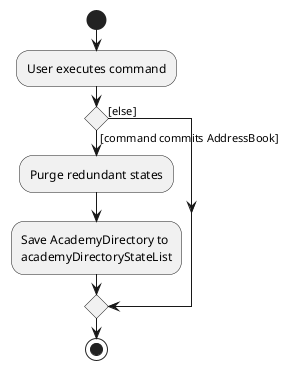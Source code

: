 @startuml
start
:User executes command;

'Since the beta syntax does not support placing the condition outside the
'diamond we place it as the true branch instead.

if () then ([command commits AddressBook])
    :Purge redundant states;
    :Save AcademyDirectory to
    academyDirectoryStateList;
else ([else])
endif
stop
@enduml
